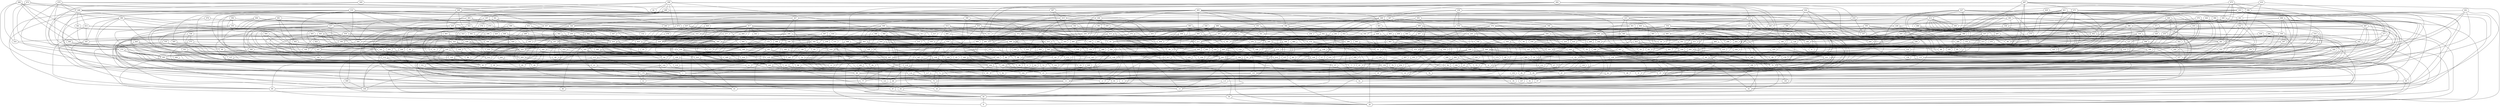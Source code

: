 /* Created by igraph 0.7.0 */
graph {
  0;
  1;
  2;
  3;
  4;
  5;
  6;
  7;
  8;
  9;
  10;
  11;
  12;
  13;
  14;
  15;
  16;
  17;
  18;
  19;
  20;
  21;
  22;
  23;
  24;
  25;
  26;
  27;
  28;
  29;
  30;
  31;
  32;
  33;
  34;
  35;
  36;
  37;
  38;
  39;
  40;
  41;
  42;
  43;
  44;
  45;
  46;
  47;
  48;
  49;
  50;
  51;
  52;
  53;
  54;
  55;
  56;
  57;
  58;
  59;
  60;
  61;
  62;
  63;
  64;
  65;
  66;
  67;
  68;
  69;
  70;
  71;
  72;
  73;
  74;
  75;
  76;
  77;
  78;
  79;
  80;
  81;
  82;
  83;
  84;
  85;
  86;
  87;
  88;
  89;
  90;
  91;
  92;
  93;
  94;
  95;
  96;
  97;
  98;
  99;
  100;
  101;
  102;
  103;
  104;
  105;
  106;
  107;
  108;
  109;
  110;
  111;
  112;
  113;
  114;
  115;
  116;
  117;
  118;
  119;
  120;
  121;
  122;
  123;
  124;
  125;
  126;
  127;
  128;
  129;
  130;
  131;
  132;
  133;
  134;
  135;
  136;
  137;
  138;
  139;
  140;
  141;
  142;
  143;
  144;
  145;
  146;
  147;
  148;
  149;
  150;
  151;
  152;
  153;
  154;
  155;
  156;
  157;
  158;
  159;
  160;
  161;
  162;
  163;
  164;
  165;
  166;
  167;
  168;
  169;
  170;
  171;
  172;
  173;
  174;
  175;
  176;
  177;
  178;
  179;
  180;
  181;
  182;
  183;
  184;
  185;
  186;
  187;
  188;
  189;
  190;
  191;
  192;
  193;
  194;
  195;
  196;
  197;
  198;
  199;
  200;
  201;
  202;
  203;
  204;
  205;
  206;
  207;
  208;
  209;
  210;
  211;
  212;
  213;
  214;
  215;
  216;
  217;
  218;
  219;
  220;
  221;
  222;
  223;
  224;
  225;
  226;
  227;
  228;
  229;
  230;
  231;
  232;
  233;
  234;
  235;
  236;
  237;
  238;
  239;
  240;
  241;
  242;
  243;
  244;
  245;
  246;
  247;
  248;
  249;
  250;
  251;
  252;
  253;
  254;
  255;
  256;
  257;
  258;
  259;
  260;
  261;
  262;
  263;
  264;
  265;
  266;
  267;
  268;
  269;
  270;
  271;
  272;
  273;
  274;
  275;
  276;
  277;
  278;
  279;
  280;
  281;
  282;
  283;
  284;
  285;
  286;
  287;
  288;
  289;
  290;
  291;
  292;
  293;
  294;
  295;
  296;
  297;
  298;
  299;
  300;
  301;
  302;
  303;
  304;
  305;
  306;
  307;
  308;
  309;
  310;
  311;
  312;
  313;
  314;
  315;
  316;
  317;
  318;
  319;
  320;
  321;
  322;
  323;
  324;
  325;
  326;
  327;
  328;
  329;
  330;
  331;
  332;
  333;
  334;
  335;
  336;
  337;
  338;
  339;
  340;
  341;
  342;
  343;
  344;
  345;
  346;
  347;
  348;
  349;
  350;
  351;
  352;
  353;
  354;
  355;
  356;
  357;
  358;
  359;
  360;
  361;
  362;
  363;
  364;
  365;
  366;
  367;
  368;
  369;
  370;
  371;
  372;
  373;
  374;
  375;
  376;
  377;
  378;
  379;
  380;
  381;
  382;
  383;
  384;
  385;
  386;
  387;
  388;
  389;
  390;
  391;
  392;
  393;
  394;
  395;
  396;
  397;
  398;
  399;
  400;
  401;
  402;
  403;
  404;
  405;
  406;
  407;
  408;
  409;
  410;
  411;
  412;
  413;
  414;
  415;
  416;
  417;
  418;
  419;
  420;
  421;
  422;
  423;
  424;
  425;
  426;
  427;
  428;
  429;
  430;
  431;
  432;
  433;
  434;
  435;
  436;
  437;
  438;
  439;
  440;
  441;
  442;
  443;
  444;
  445;
  446;
  447;
  448;
  449;
  450;
  451;
  452;
  453;
  454;
  455;
  456;
  457;
  458;
  459;
  460;
  461;
  462;
  463;
  464;
  465;
  466;
  467;
  468;
  469;
  470;
  471;
  472;
  473;
  474;
  475;
  476;
  477;
  478;
  479;
  480;
  481;
  482;
  483;
  484;
  485;
  486;
  487;
  488;
  489;
  490;
  491;
  492;
  493;
  494;
  495;
  496;
  497;
  498;
  499;

  129 -- 0;
  219 -- 0;
  231 -- 0;
  238 -- 0;
  385 -- 0;
  456 -- 0;
  479 -- 0;
  62 -- 1;
  112 -- 1;
  151 -- 1;
  216 -- 1;
  226 -- 1;
  318 -- 1;
  334 -- 1;
  403 -- 1;
  490 -- 1;
  54 -- 2;
  114 -- 2;
  191 -- 2;
  227 -- 2;
  260 -- 2;
  329 -- 2;
  21 -- 3;
  71 -- 3;
  76 -- 3;
  109 -- 3;
  120 -- 3;
  126 -- 3;
  146 -- 4;
  492 -- 4;
  185 -- 5;
  241 -- 5;
  285 -- 5;
  311 -- 5;
  474 -- 5;
  488 -- 5;
  44 -- 6;
  50 -- 6;
  173 -- 6;
  264 -- 6;
  466 -- 6;
  474 -- 6;
  120 -- 7;
  241 -- 7;
  263 -- 7;
  341 -- 7;
  26 -- 8;
  60 -- 8;
  168 -- 8;
  92 -- 9;
  424 -- 9;
  23 -- 10;
  181 -- 10;
  266 -- 10;
  281 -- 10;
  381 -- 10;
  413 -- 10;
  430 -- 10;
  444 -- 10;
  49 -- 11;
  241 -- 11;
  257 -- 11;
  260 -- 11;
  269 -- 11;
  321 -- 11;
  377 -- 11;
  438 -- 11;
  142 -- 12;
  179 -- 12;
  219 -- 12;
  23 -- 13;
  115 -- 13;
  260 -- 13;
  276 -- 13;
  297 -- 13;
  463 -- 13;
  210 -- 14;
  266 -- 14;
  429 -- 14;
  28 -- 15;
  72 -- 15;
  97 -- 15;
  113 -- 15;
  160 -- 15;
  249 -- 15;
  345 -- 15;
  409 -- 15;
  493 -- 15;
  71 -- 16;
  73 -- 16;
  301 -- 16;
  411 -- 16;
  468 -- 16;
  471 -- 16;
  41 -- 17;
  99 -- 17;
  101 -- 17;
  180 -- 17;
  258 -- 17;
  403 -- 17;
  53 -- 18;
  105 -- 18;
  190 -- 18;
  318 -- 18;
  334 -- 18;
  458 -- 18;
  471 -- 18;
  170 -- 19;
  194 -- 19;
  472 -- 19;
  59 -- 20;
  69 -- 20;
  209 -- 20;
  239 -- 20;
  262 -- 20;
  295 -- 20;
  332 -- 20;
  393 -- 20;
  401 -- 20;
  471 -- 20;
  482 -- 20;
  113 -- 21;
  294 -- 21;
  304 -- 21;
  340 -- 21;
  479 -- 21;
  205 -- 22;
  371 -- 22;
  375 -- 22;
  415 -- 22;
  452 -- 22;
  119 -- 23;
  159 -- 23;
  216 -- 23;
  490 -- 23;
  193 -- 24;
  201 -- 24;
  235 -- 24;
  310 -- 24;
  322 -- 24;
  364 -- 24;
  229 -- 25;
  39 -- 26;
  44 -- 26;
  47 -- 26;
  89 -- 26;
  93 -- 26;
  194 -- 26;
  314 -- 26;
  340 -- 26;
  350 -- 26;
  359 -- 26;
  394 -- 26;
  426 -- 26;
  125 -- 27;
  218 -- 27;
  292 -- 27;
  320 -- 27;
  326 -- 27;
  345 -- 27;
  205 -- 28;
  359 -- 28;
  424 -- 28;
  169 -- 29;
  286 -- 29;
  306 -- 29;
  331 -- 29;
  334 -- 29;
  458 -- 29;
  39 -- 30;
  106 -- 30;
  191 -- 30;
  205 -- 30;
  221 -- 30;
  273 -- 30;
  292 -- 30;
  324 -- 30;
  403 -- 30;
  99 -- 31;
  126 -- 31;
  213 -- 31;
  243 -- 31;
  363 -- 31;
  388 -- 31;
  394 -- 31;
  453 -- 31;
  469 -- 31;
  37 -- 32;
  130 -- 32;
  294 -- 32;
  303 -- 32;
  324 -- 32;
  190 -- 33;
  248 -- 33;
  305 -- 33;
  337 -- 33;
  433 -- 33;
  495 -- 33;
  105 -- 34;
  155 -- 34;
  168 -- 34;
  179 -- 34;
  305 -- 34;
  324 -- 34;
  365 -- 34;
  499 -- 34;
  166 -- 35;
  253 -- 35;
  335 -- 35;
  376 -- 35;
  48 -- 36;
  229 -- 36;
  108 -- 37;
  145 -- 37;
  190 -- 37;
  270 -- 37;
  339 -- 37;
  150 -- 38;
  181 -- 38;
  210 -- 38;
  236 -- 38;
  263 -- 38;
  365 -- 38;
  165 -- 39;
  235 -- 39;
  129 -- 40;
  162 -- 40;
  178 -- 40;
  229 -- 40;
  235 -- 40;
  401 -- 40;
  427 -- 40;
  445 -- 40;
  358 -- 41;
  398 -- 41;
  430 -- 41;
  439 -- 41;
  446 -- 41;
  470 -- 41;
  498 -- 42;
  81 -- 43;
  223 -- 43;
  299 -- 43;
  315 -- 43;
  356 -- 43;
  358 -- 43;
  423 -- 43;
  94 -- 44;
  386 -- 44;
  103 -- 45;
  112 -- 45;
  206 -- 45;
  222 -- 45;
  274 -- 45;
  283 -- 45;
  368 -- 45;
  379 -- 45;
  268 -- 46;
  417 -- 46;
  448 -- 46;
  48 -- 47;
  187 -- 47;
  192 -- 47;
  298 -- 47;
  95 -- 48;
  118 -- 48;
  123 -- 48;
  188 -- 48;
  490 -- 48;
  165 -- 49;
  471 -- 49;
  184 -- 50;
  255 -- 50;
  322 -- 50;
  374 -- 50;
  452 -- 50;
  339 -- 51;
  368 -- 51;
  422 -- 51;
  57 -- 52;
  61 -- 52;
  165 -- 52;
  287 -- 52;
  456 -- 52;
  477 -- 52;
  172 -- 53;
  228 -- 53;
  286 -- 53;
  315 -- 53;
  161 -- 54;
  265 -- 54;
  272 -- 54;
  314 -- 54;
  385 -- 54;
  416 -- 54;
  440 -- 54;
  127 -- 55;
  165 -- 55;
  209 -- 55;
  234 -- 55;
  124 -- 56;
  340 -- 56;
  369 -- 56;
  380 -- 56;
  417 -- 56;
  217 -- 57;
  261 -- 57;
  451 -- 57;
  282 -- 58;
  349 -- 58;
  381 -- 58;
  63 -- 59;
  237 -- 59;
  242 -- 59;
  245 -- 59;
  335 -- 59;
  412 -- 59;
  65 -- 60;
  337 -- 60;
  471 -- 60;
  97 -- 61;
  139 -- 61;
  203 -- 61;
  217 -- 61;
  384 -- 61;
  393 -- 61;
  497 -- 61;
  137 -- 62;
  241 -- 62;
  268 -- 62;
  323 -- 62;
  340 -- 62;
  387 -- 62;
  399 -- 62;
  415 -- 62;
  457 -- 62;
  67 -- 63;
  186 -- 63;
  187 -- 63;
  300 -- 63;
  338 -- 63;
  366 -- 63;
  487 -- 63;
  111 -- 64;
  197 -- 64;
  203 -- 64;
  226 -- 64;
  236 -- 64;
  298 -- 64;
  327 -- 64;
  403 -- 64;
  405 -- 64;
  459 -- 64;
  96 -- 65;
  130 -- 65;
  188 -- 65;
  218 -- 65;
  282 -- 65;
  335 -- 65;
  453 -- 65;
  170 -- 66;
  197 -- 66;
  283 -- 66;
  302 -- 66;
  353 -- 66;
  379 -- 66;
  433 -- 66;
  95 -- 67;
  143 -- 67;
  172 -- 67;
  194 -- 67;
  213 -- 67;
  234 -- 67;
  370 -- 67;
  445 -- 67;
  454 -- 67;
  228 -- 68;
  246 -- 68;
  303 -- 68;
  307 -- 68;
  402 -- 68;
  81 -- 69;
  203 -- 69;
  242 -- 69;
  245 -- 69;
  296 -- 69;
  403 -- 69;
  416 -- 69;
  494 -- 69;
  189 -- 70;
  221 -- 70;
  313 -- 70;
  327 -- 70;
  466 -- 70;
  491 -- 70;
  148 -- 71;
  171 -- 71;
  209 -- 71;
  254 -- 71;
  357 -- 71;
  434 -- 71;
  160 -- 72;
  249 -- 72;
  306 -- 72;
  384 -- 72;
  399 -- 72;
  101 -- 73;
  109 -- 73;
  152 -- 73;
  179 -- 73;
  182 -- 73;
  345 -- 73;
  360 -- 73;
  468 -- 73;
  138 -- 74;
  181 -- 74;
  234 -- 74;
  135 -- 75;
  307 -- 75;
  188 -- 76;
  380 -- 76;
  454 -- 76;
  469 -- 76;
  488 -- 76;
  84 -- 77;
  89 -- 77;
  130 -- 77;
  134 -- 77;
  143 -- 77;
  165 -- 77;
  208 -- 77;
  235 -- 77;
  260 -- 77;
  352 -- 77;
  461 -- 77;
  496 -- 77;
  104 -- 78;
  150 -- 78;
  186 -- 78;
  264 -- 78;
  330 -- 78;
  124 -- 79;
  350 -- 79;
  425 -- 79;
  133 -- 80;
  162 -- 80;
  225 -- 80;
  355 -- 80;
  474 -- 80;
  89 -- 81;
  106 -- 81;
  349 -- 81;
  405 -- 81;
  416 -- 81;
  488 -- 81;
  199 -- 82;
  235 -- 82;
  377 -- 82;
  341 -- 83;
  352 -- 83;
  409 -- 83;
  433 -- 83;
  137 -- 84;
  190 -- 84;
  219 -- 84;
  366 -- 84;
  399 -- 84;
  412 -- 84;
  280 -- 85;
  462 -- 85;
  128 -- 86;
  396 -- 86;
  477 -- 86;
  199 -- 87;
  264 -- 87;
  266 -- 87;
  295 -- 87;
  340 -- 87;
  354 -- 87;
  387 -- 87;
  465 -- 87;
  486 -- 87;
  492 -- 87;
  138 -- 88;
  183 -- 88;
  339 -- 88;
  359 -- 88;
  369 -- 88;
  91 -- 89;
  105 -- 89;
  148 -- 89;
  152 -- 89;
  269 -- 89;
  297 -- 89;
  159 -- 90;
  320 -- 90;
  329 -- 90;
  342 -- 90;
  343 -- 90;
  410 -- 90;
  454 -- 90;
  174 -- 91;
  175 -- 91;
  210 -- 91;
  306 -- 91;
  379 -- 91;
  403 -- 91;
  450 -- 91;
  129 -- 92;
  230 -- 92;
  280 -- 92;
  316 -- 92;
  369 -- 92;
  381 -- 92;
  279 -- 93;
  417 -- 93;
  305 -- 94;
  440 -- 94;
  490 -- 94;
  97 -- 95;
  116 -- 95;
  139 -- 95;
  160 -- 95;
  274 -- 95;
  455 -- 95;
  134 -- 96;
  225 -- 96;
  316 -- 96;
  400 -- 96;
  156 -- 97;
  212 -- 97;
  240 -- 97;
  242 -- 97;
  264 -- 97;
  319 -- 97;
  287 -- 98;
  342 -- 98;
  377 -- 98;
  403 -- 98;
  441 -- 98;
  389 -- 99;
  489 -- 99;
  111 -- 100;
  113 -- 100;
  138 -- 100;
  162 -- 100;
  210 -- 100;
  238 -- 100;
  273 -- 100;
  309 -- 100;
  437 -- 100;
  445 -- 100;
  182 -- 101;
  271 -- 101;
  376 -- 101;
  453 -- 101;
  493 -- 101;
  199 -- 102;
  241 -- 102;
  247 -- 102;
  282 -- 102;
  284 -- 102;
  401 -- 102;
  181 -- 103;
  349 -- 103;
  356 -- 103;
  379 -- 103;
  408 -- 103;
  473 -- 103;
  198 -- 104;
  360 -- 104;
  137 -- 105;
  176 -- 105;
  223 -- 105;
  272 -- 105;
  290 -- 105;
  446 -- 105;
  477 -- 105;
  161 -- 106;
  207 -- 106;
  316 -- 106;
  332 -- 106;
  412 -- 106;
  179 -- 107;
  430 -- 107;
  122 -- 108;
  135 -- 108;
  180 -- 108;
  240 -- 108;
  282 -- 108;
  292 -- 108;
  400 -- 108;
  409 -- 108;
  122 -- 109;
  276 -- 109;
  296 -- 109;
  385 -- 109;
  433 -- 109;
  156 -- 110;
  428 -- 110;
  476 -- 110;
  114 -- 111;
  163 -- 111;
  241 -- 111;
  257 -- 111;
  398 -- 111;
  166 -- 112;
  273 -- 112;
  357 -- 112;
  138 -- 113;
  434 -- 113;
  436 -- 113;
  481 -- 113;
  165 -- 114;
  198 -- 114;
  219 -- 114;
  220 -- 114;
  437 -- 114;
  117 -- 115;
  218 -- 115;
  320 -- 115;
  446 -- 115;
  118 -- 117;
  223 -- 117;
  485 -- 117;
  207 -- 118;
  274 -- 118;
  279 -- 118;
  324 -- 118;
  414 -- 118;
  180 -- 119;
  259 -- 119;
  281 -- 119;
  330 -- 119;
  401 -- 119;
  179 -- 121;
  205 -- 121;
  366 -- 121;
  423 -- 121;
  211 -- 122;
  260 -- 122;
  386 -- 122;
  393 -- 122;
  442 -- 122;
  460 -- 122;
  126 -- 123;
  372 -- 123;
  453 -- 123;
  234 -- 124;
  245 -- 124;
  266 -- 124;
  300 -- 124;
  396 -- 124;
  474 -- 124;
  219 -- 125;
  332 -- 125;
  387 -- 126;
  417 -- 126;
  316 -- 127;
  364 -- 127;
  391 -- 127;
  397 -- 127;
  325 -- 128;
  338 -- 128;
  411 -- 128;
  178 -- 129;
  204 -- 129;
  225 -- 129;
  449 -- 129;
  138 -- 130;
  209 -- 130;
  327 -- 130;
  474 -- 130;
  483 -- 130;
  241 -- 131;
  308 -- 131;
  432 -- 131;
  453 -- 131;
  460 -- 131;
  346 -- 132;
  209 -- 133;
  353 -- 133;
  415 -- 133;
  147 -- 134;
  281 -- 134;
  397 -- 134;
  219 -- 135;
  257 -- 135;
  310 -- 135;
  417 -- 135;
  419 -- 135;
  482 -- 135;
  179 -- 136;
  306 -- 136;
  414 -- 136;
  218 -- 137;
  338 -- 137;
  464 -- 137;
  239 -- 138;
  299 -- 138;
  348 -- 138;
  233 -- 139;
  234 -- 139;
  293 -- 139;
  340 -- 139;
  397 -- 139;
  482 -- 139;
  495 -- 139;
  224 -- 140;
  328 -- 140;
  171 -- 141;
  255 -- 141;
  349 -- 141;
  366 -- 141;
  477 -- 141;
  156 -- 142;
  182 -- 142;
  365 -- 142;
  382 -- 142;
  438 -- 142;
  150 -- 143;
  174 -- 143;
  219 -- 143;
  274 -- 143;
  286 -- 143;
  350 -- 143;
  399 -- 143;
  147 -- 144;
  354 -- 144;
  454 -- 144;
  481 -- 144;
  493 -- 144;
  192 -- 145;
  375 -- 145;
  389 -- 145;
  255 -- 146;
  307 -- 146;
  336 -- 146;
  360 -- 146;
  419 -- 146;
  454 -- 146;
  498 -- 146;
  175 -- 147;
  284 -- 147;
  325 -- 147;
  422 -- 147;
  494 -- 147;
  207 -- 148;
  184 -- 149;
  361 -- 149;
  372 -- 149;
  436 -- 149;
  471 -- 149;
  153 -- 150;
  194 -- 150;
  263 -- 150;
  267 -- 150;
  368 -- 150;
  424 -- 150;
  441 -- 150;
  445 -- 150;
  265 -- 151;
  397 -- 151;
  312 -- 152;
  266 -- 153;
  209 -- 154;
  388 -- 154;
  499 -- 154;
  235 -- 156;
  314 -- 156;
  159 -- 157;
  162 -- 157;
  211 -- 157;
  216 -- 157;
  236 -- 157;
  250 -- 157;
  263 -- 157;
  414 -- 157;
  232 -- 158;
  277 -- 158;
  316 -- 158;
  414 -- 158;
  387 -- 159;
  443 -- 159;
  225 -- 160;
  314 -- 160;
  391 -- 160;
  182 -- 161;
  363 -- 161;
  416 -- 161;
  465 -- 161;
  300 -- 162;
  349 -- 162;
  494 -- 162;
  253 -- 163;
  381 -- 163;
  417 -- 163;
  456 -- 163;
  483 -- 163;
  259 -- 164;
  305 -- 164;
  332 -- 164;
  350 -- 164;
  406 -- 164;
  475 -- 164;
  229 -- 165;
  408 -- 165;
  487 -- 165;
  489 -- 165;
  490 -- 165;
  216 -- 166;
  286 -- 166;
  246 -- 167;
  275 -- 167;
  303 -- 167;
  307 -- 167;
  348 -- 167;
  431 -- 167;
  447 -- 167;
  367 -- 168;
  388 -- 168;
  474 -- 168;
  345 -- 169;
  479 -- 169;
  308 -- 170;
  369 -- 170;
  398 -- 170;
  408 -- 170;
  489 -- 170;
  231 -- 171;
  337 -- 171;
  446 -- 171;
  256 -- 172;
  396 -- 172;
  470 -- 172;
  480 -- 172;
  222 -- 173;
  234 -- 173;
  318 -- 173;
  377 -- 173;
  394 -- 173;
  427 -- 173;
  440 -- 173;
  246 -- 174;
  271 -- 174;
  313 -- 175;
  347 -- 175;
  358 -- 175;
  439 -- 175;
  185 -- 176;
  365 -- 176;
  386 -- 176;
  184 -- 177;
  246 -- 177;
  454 -- 177;
  457 -- 177;
  463 -- 177;
  255 -- 178;
  414 -- 178;
  477 -- 178;
  203 -- 179;
  220 -- 179;
  380 -- 179;
  383 -- 179;
  216 -- 180;
  242 -- 180;
  308 -- 180;
  471 -- 180;
  491 -- 180;
  437 -- 181;
  447 -- 181;
  388 -- 182;
  468 -- 182;
  492 -- 182;
  289 -- 183;
  323 -- 183;
  407 -- 183;
  205 -- 184;
  289 -- 184;
  416 -- 184;
  496 -- 184;
  190 -- 185;
  236 -- 185;
  426 -- 185;
  319 -- 186;
  373 -- 186;
  380 -- 187;
  383 -- 187;
  413 -- 187;
  437 -- 187;
  261 -- 188;
  296 -- 188;
  446 -- 188;
  460 -- 188;
  493 -- 188;
  251 -- 189;
  329 -- 189;
  388 -- 189;
  444 -- 189;
  246 -- 190;
  310 -- 190;
  383 -- 190;
  417 -- 190;
  433 -- 190;
  461 -- 190;
  469 -- 190;
  228 -- 191;
  446 -- 191;
  463 -- 191;
  499 -- 191;
  205 -- 192;
  432 -- 192;
  457 -- 192;
  298 -- 194;
  318 -- 194;
  463 -- 194;
  228 -- 195;
  263 -- 195;
  280 -- 195;
  367 -- 195;
  421 -- 195;
  251 -- 196;
  276 -- 196;
  315 -- 196;
  413 -- 196;
  415 -- 196;
  423 -- 196;
  456 -- 196;
  460 -- 196;
  486 -- 196;
  393 -- 197;
  418 -- 197;
  458 -- 197;
  352 -- 198;
  487 -- 198;
  227 -- 199;
  241 -- 199;
  261 -- 199;
  318 -- 199;
  333 -- 199;
  464 -- 199;
  384 -- 200;
  453 -- 200;
  202 -- 201;
  416 -- 201;
  471 -- 201;
  301 -- 202;
  328 -- 202;
  382 -- 202;
  225 -- 203;
  274 -- 203;
  375 -- 203;
  452 -- 203;
  464 -- 203;
  478 -- 203;
  285 -- 204;
  303 -- 204;
  383 -- 204;
  431 -- 204;
  470 -- 204;
  342 -- 205;
  455 -- 205;
  363 -- 206;
  225 -- 207;
  293 -- 207;
  348 -- 207;
  362 -- 207;
  372 -- 207;
  388 -- 207;
  369 -- 208;
  468 -- 208;
  489 -- 208;
  213 -- 209;
  260 -- 209;
  278 -- 209;
  282 -- 209;
  313 -- 209;
  414 -- 209;
  451 -- 209;
  270 -- 210;
  300 -- 210;
  371 -- 210;
  358 -- 211;
  373 -- 211;
  394 -- 211;
  403 -- 211;
  429 -- 211;
  467 -- 211;
  238 -- 212;
  340 -- 212;
  363 -- 212;
  427 -- 212;
  442 -- 212;
  484 -- 212;
  287 -- 213;
  339 -- 213;
  386 -- 213;
  416 -- 213;
  449 -- 213;
  475 -- 213;
  250 -- 214;
  293 -- 214;
  299 -- 214;
  346 -- 214;
  382 -- 215;
  456 -- 215;
  262 -- 216;
  302 -- 216;
  355 -- 216;
  368 -- 216;
  373 -- 216;
  379 -- 217;
  405 -- 217;
  271 -- 218;
  378 -- 218;
  303 -- 219;
  304 -- 219;
  344 -- 219;
  434 -- 219;
  471 -- 219;
  227 -- 220;
  318 -- 221;
  339 -- 221;
  340 -- 221;
  370 -- 221;
  495 -- 221;
  303 -- 222;
  438 -- 222;
  321 -- 223;
  356 -- 223;
  417 -- 223;
  289 -- 224;
  342 -- 224;
  373 -- 224;
  427 -- 224;
  229 -- 225;
  273 -- 225;
  289 -- 225;
  346 -- 225;
  392 -- 225;
  432 -- 225;
  462 -- 225;
  341 -- 226;
  357 -- 226;
  408 -- 226;
  477 -- 226;
  487 -- 226;
  268 -- 227;
  295 -- 227;
  299 -- 227;
  421 -- 227;
  450 -- 227;
  456 -- 228;
  482 -- 228;
  250 -- 229;
  277 -- 229;
  299 -- 229;
  368 -- 229;
  383 -- 229;
  410 -- 229;
  425 -- 229;
  444 -- 229;
  275 -- 230;
  327 -- 230;
  260 -- 231;
  332 -- 231;
  348 -- 231;
  411 -- 231;
  465 -- 231;
  236 -- 232;
  315 -- 232;
  378 -- 232;
  396 -- 232;
  304 -- 233;
  325 -- 233;
  364 -- 233;
  431 -- 233;
  360 -- 234;
  362 -- 234;
  455 -- 234;
  492 -- 234;
  251 -- 235;
  325 -- 235;
  335 -- 235;
  358 -- 235;
  445 -- 235;
  427 -- 236;
  293 -- 237;
  322 -- 237;
  390 -- 237;
  337 -- 238;
  423 -- 238;
  482 -- 239;
  494 -- 239;
  353 -- 240;
  271 -- 241;
  272 -- 241;
  276 -- 241;
  342 -- 241;
  417 -- 241;
  444 -- 241;
  466 -- 241;
  316 -- 242;
  363 -- 242;
  387 -- 242;
  266 -- 243;
  274 -- 243;
  325 -- 243;
  419 -- 243;
  316 -- 244;
  373 -- 244;
  424 -- 244;
  295 -- 245;
  325 -- 245;
  351 -- 245;
  382 -- 245;
  435 -- 245;
  279 -- 247;
  385 -- 247;
  450 -- 247;
  287 -- 248;
  411 -- 248;
  369 -- 249;
  490 -- 249;
  259 -- 250;
  464 -- 250;
  465 -- 250;
  480 -- 250;
  499 -- 250;
  276 -- 251;
  365 -- 251;
  421 -- 251;
  297 -- 252;
  303 -- 252;
  331 -- 252;
  399 -- 252;
  402 -- 252;
  403 -- 252;
  326 -- 253;
  451 -- 253;
  468 -- 253;
  405 -- 254;
  391 -- 255;
  354 -- 256;
  473 -- 256;
  323 -- 257;
  363 -- 257;
  399 -- 257;
  446 -- 257;
  325 -- 258;
  497 -- 258;
  447 -- 259;
  313 -- 260;
  402 -- 260;
  428 -- 260;
  473 -- 260;
  498 -- 260;
  440 -- 261;
  324 -- 262;
  427 -- 262;
  332 -- 263;
  428 -- 264;
  418 -- 265;
  448 -- 265;
  279 -- 266;
  488 -- 266;
  499 -- 266;
  359 -- 267;
  303 -- 268;
  330 -- 268;
  484 -- 268;
  367 -- 269;
  498 -- 269;
  337 -- 270;
  302 -- 271;
  466 -- 271;
  488 -- 271;
  295 -- 272;
  302 -- 272;
  334 -- 272;
  338 -- 273;
  380 -- 274;
  448 -- 274;
  278 -- 275;
  304 -- 275;
  308 -- 275;
  383 -- 275;
  426 -- 275;
  428 -- 275;
  469 -- 275;
  336 -- 276;
  468 -- 276;
  301 -- 277;
  355 -- 277;
  403 -- 278;
  411 -- 278;
  465 -- 278;
  480 -- 278;
  317 -- 279;
  345 -- 279;
  366 -- 279;
  337 -- 280;
  351 -- 280;
  393 -- 280;
  482 -- 280;
  294 -- 281;
  313 -- 281;
  384 -- 281;
  391 -- 281;
  402 -- 281;
  446 -- 281;
  313 -- 282;
  465 -- 282;
  305 -- 283;
  372 -- 283;
  416 -- 283;
  485 -- 283;
  358 -- 284;
  392 -- 284;
  439 -- 284;
  457 -- 284;
  478 -- 284;
  416 -- 285;
  386 -- 286;
  434 -- 286;
  486 -- 287;
  383 -- 288;
  393 -- 288;
  454 -- 288;
  431 -- 289;
  462 -- 290;
  300 -- 291;
  373 -- 291;
  419 -- 291;
  421 -- 291;
  442 -- 291;
  466 -- 291;
  495 -- 291;
  496 -- 291;
  314 -- 293;
  410 -- 293;
  332 -- 295;
  364 -- 295;
  419 -- 295;
  435 -- 295;
  489 -- 295;
  361 -- 296;
  376 -- 296;
  350 -- 297;
  466 -- 297;
  488 -- 297;
  308 -- 298;
  314 -- 298;
  334 -- 298;
  336 -- 298;
  438 -- 298;
  461 -- 298;
  488 -- 298;
  346 -- 299;
  390 -- 299;
  431 -- 299;
  439 -- 299;
  301 -- 300;
  341 -- 300;
  368 -- 300;
  403 -- 300;
  341 -- 301;
  384 -- 301;
  357 -- 302;
  307 -- 303;
  323 -- 303;
  367 -- 303;
  412 -- 303;
  341 -- 304;
  409 -- 304;
  429 -- 304;
  436 -- 304;
  306 -- 305;
  324 -- 305;
  342 -- 305;
  354 -- 305;
  407 -- 306;
  331 -- 307;
  480 -- 307;
  328 -- 308;
  339 -- 308;
  414 -- 308;
  429 -- 309;
  336 -- 310;
  357 -- 310;
  432 -- 310;
  452 -- 310;
  412 -- 311;
  480 -- 311;
  487 -- 311;
  490 -- 311;
  337 -- 312;
  340 -- 312;
  382 -- 312;
  479 -- 312;
  381 -- 313;
  393 -- 313;
  477 -- 313;
  341 -- 315;
  432 -- 315;
  433 -- 317;
  446 -- 317;
  367 -- 318;
  408 -- 318;
  425 -- 318;
  438 -- 318;
  462 -- 318;
  481 -- 318;
  358 -- 319;
  384 -- 319;
  432 -- 319;
  488 -- 319;
  384 -- 320;
  355 -- 321;
  464 -- 323;
  345 -- 324;
  373 -- 324;
  447 -- 324;
  448 -- 325;
  460 -- 325;
  376 -- 327;
  491 -- 327;
  371 -- 328;
  354 -- 329;
  453 -- 329;
  347 -- 330;
  444 -- 330;
  391 -- 331;
  387 -- 332;
  394 -- 332;
  399 -- 332;
  405 -- 333;
  472 -- 333;
  496 -- 333;
  454 -- 334;
  499 -- 334;
  370 -- 336;
  345 -- 337;
  413 -- 337;
  486 -- 337;
  393 -- 339;
  403 -- 339;
  380 -- 340;
  427 -- 340;
  416 -- 341;
  380 -- 342;
  417 -- 343;
  400 -- 344;
  475 -- 345;
  440 -- 346;
  467 -- 346;
  481 -- 346;
  425 -- 347;
  452 -- 347;
  350 -- 349;
  352 -- 349;
  416 -- 349;
  456 -- 349;
  492 -- 349;
  396 -- 350;
  466 -- 350;
  354 -- 351;
  412 -- 351;
  451 -- 351;
  424 -- 352;
  467 -- 352;
  421 -- 353;
  429 -- 353;
  392 -- 355;
  376 -- 356;
  405 -- 356;
  406 -- 356;
  474 -- 356;
  399 -- 357;
  415 -- 357;
  464 -- 357;
  479 -- 357;
  405 -- 359;
  432 -- 360;
  448 -- 361;
  439 -- 362;
  447 -- 362;
  452 -- 363;
  499 -- 364;
  376 -- 365;
  395 -- 365;
  446 -- 367;
  497 -- 369;
  498 -- 369;
  469 -- 371;
  381 -- 372;
  463 -- 372;
  490 -- 372;
  403 -- 373;
  498 -- 373;
  457 -- 374;
  421 -- 375;
  458 -- 375;
  414 -- 376;
  419 -- 376;
  421 -- 377;
  487 -- 377;
  405 -- 378;
  409 -- 378;
  411 -- 378;
  479 -- 380;
  406 -- 381;
  456 -- 381;
  421 -- 383;
  451 -- 383;
  421 -- 384;
  461 -- 385;
  474 -- 385;
  427 -- 386;
  475 -- 387;
  496 -- 389;
  398 -- 391;
  401 -- 391;
  420 -- 391;
  457 -- 394;
  465 -- 394;
  471 -- 394;
  414 -- 395;
  449 -- 395;
  466 -- 395;
  443 -- 396;
  480 -- 397;
  410 -- 398;
  475 -- 398;
  496 -- 398;
  417 -- 400;
  431 -- 400;
  444 -- 400;
  414 -- 402;
  437 -- 402;
  475 -- 402;
  487 -- 403;
  436 -- 404;
  460 -- 404;
  480 -- 404;
  440 -- 405;
  471 -- 406;
  472 -- 406;
  458 -- 407;
  465 -- 408;
  492 -- 408;
  471 -- 409;
  463 -- 411;
  477 -- 411;
  448 -- 413;
  427 -- 414;
  420 -- 415;
  424 -- 415;
  421 -- 418;
  492 -- 418;
  465 -- 419;
  467 -- 419;
  468 -- 419;
  493 -- 422;
  459 -- 423;
  468 -- 423;
  441 -- 428;
  490 -- 429;
  458 -- 432;
  467 -- 437;
  473 -- 438;
  493 -- 438;
  476 -- 439;
  482 -- 439;
  498 -- 439;
  458 -- 440;
  465 -- 441;
  448 -- 442;
  481 -- 442;
  448 -- 447;
  487 -- 447;
  449 -- 448;
  472 -- 448;
  479 -- 448;
  465 -- 451;
  483 -- 452;
  491 -- 453;
  489 -- 457;
  465 -- 460;
  480 -- 460;
  470 -- 461;
  499 -- 462;
  492 -- 465;
  498 -- 468;
  483 -- 470;
  487 -- 471;
  498 -- 473;
  485 -- 474;
  483 -- 477;
  498 -- 489;
}
